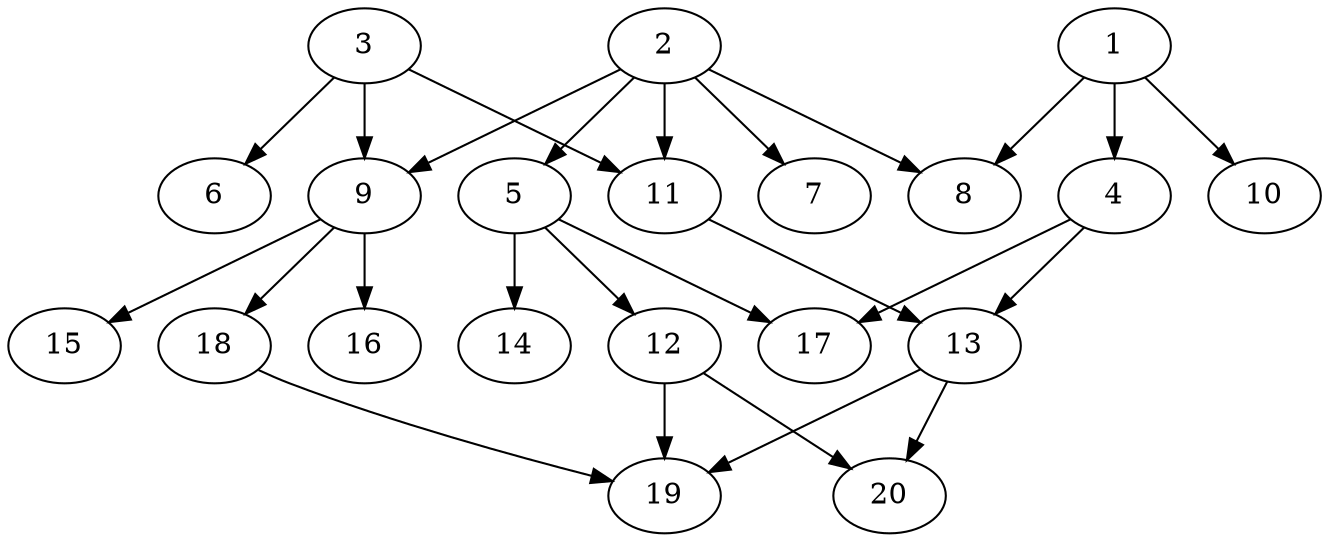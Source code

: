 // DAG automatically generated by daggen at Wed Jul 24 22:02:40 2019
// ./daggen --dot -n 20 --ccr 0.3 --fat 0.6 --regular 0.5 --density 0.5 --mindata 5242880 --maxdata 52428800 
digraph G {
  1 [size="38440960", alpha="0.08", expect_size="11532288"] 
  1 -> 4 [size ="11532288"]
  1 -> 8 [size ="11532288"]
  1 -> 10 [size ="11532288"]
  2 [size="88272213", alpha="0.07", expect_size="26481664"] 
  2 -> 5 [size ="26481664"]
  2 -> 7 [size ="26481664"]
  2 -> 8 [size ="26481664"]
  2 -> 9 [size ="26481664"]
  2 -> 11 [size ="26481664"]
  3 [size="45445120", alpha="0.10", expect_size="13633536"] 
  3 -> 6 [size ="13633536"]
  3 -> 9 [size ="13633536"]
  3 -> 11 [size ="13633536"]
  4 [size="104403627", alpha="0.00", expect_size="31321088"] 
  4 -> 13 [size ="31321088"]
  4 -> 17 [size ="31321088"]
  5 [size="124368213", alpha="0.19", expect_size="37310464"] 
  5 -> 12 [size ="37310464"]
  5 -> 14 [size ="37310464"]
  5 -> 17 [size ="37310464"]
  6 [size="73393493", alpha="0.11", expect_size="22018048"] 
  7 [size="43967147", alpha="0.12", expect_size="13190144"] 
  8 [size="128221867", alpha="0.11", expect_size="38466560"] 
  9 [size="94781440", alpha="0.00", expect_size="28434432"] 
  9 -> 15 [size ="28434432"]
  9 -> 16 [size ="28434432"]
  9 -> 18 [size ="28434432"]
  10 [size="97041067", alpha="0.14", expect_size="29112320"] 
  11 [size="108004693", alpha="0.20", expect_size="32401408"] 
  11 -> 13 [size ="32401408"]
  12 [size="170874880", alpha="0.05", expect_size="51262464"] 
  12 -> 19 [size ="51262464"]
  12 -> 20 [size ="51262464"]
  13 [size="66546347", alpha="0.17", expect_size="19963904"] 
  13 -> 19 [size ="19963904"]
  13 -> 20 [size ="19963904"]
  14 [size="148295680", alpha="0.05", expect_size="44488704"] 
  15 [size="149715627", alpha="0.04", expect_size="44914688"] 
  16 [size="142127787", alpha="0.11", expect_size="42638336"] 
  17 [size="67758080", alpha="0.09", expect_size="20327424"] 
  18 [size="159286613", alpha="0.04", expect_size="47785984"] 
  18 -> 19 [size ="47785984"]
  19 [size="89159680", alpha="0.13", expect_size="26747904"] 
  20 [size="89842347", alpha="0.18", expect_size="26952704"] 
}
